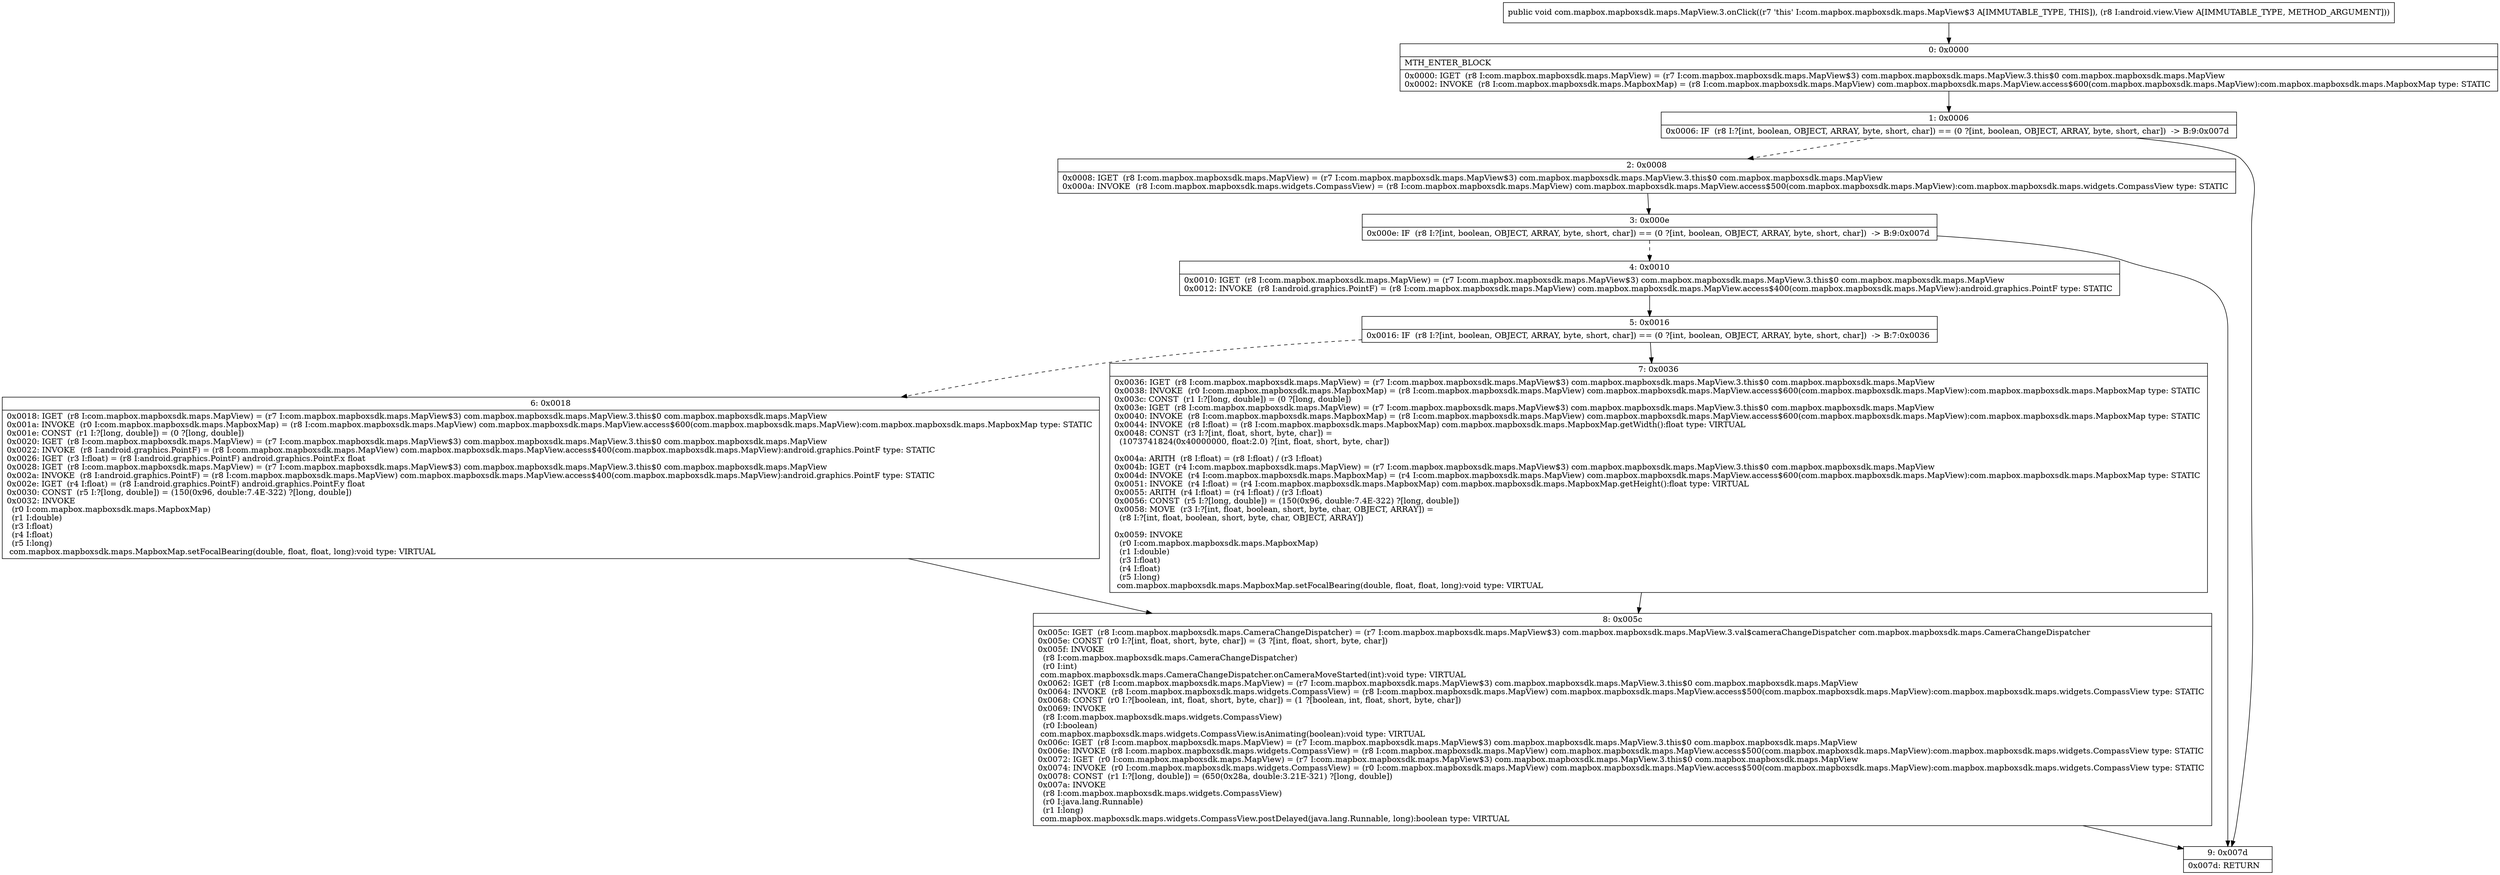 digraph "CFG forcom.mapbox.mapboxsdk.maps.MapView.3.onClick(Landroid\/view\/View;)V" {
Node_0 [shape=record,label="{0\:\ 0x0000|MTH_ENTER_BLOCK\l|0x0000: IGET  (r8 I:com.mapbox.mapboxsdk.maps.MapView) = (r7 I:com.mapbox.mapboxsdk.maps.MapView$3) com.mapbox.mapboxsdk.maps.MapView.3.this$0 com.mapbox.mapboxsdk.maps.MapView \l0x0002: INVOKE  (r8 I:com.mapbox.mapboxsdk.maps.MapboxMap) = (r8 I:com.mapbox.mapboxsdk.maps.MapView) com.mapbox.mapboxsdk.maps.MapView.access$600(com.mapbox.mapboxsdk.maps.MapView):com.mapbox.mapboxsdk.maps.MapboxMap type: STATIC \l}"];
Node_1 [shape=record,label="{1\:\ 0x0006|0x0006: IF  (r8 I:?[int, boolean, OBJECT, ARRAY, byte, short, char]) == (0 ?[int, boolean, OBJECT, ARRAY, byte, short, char])  \-\> B:9:0x007d \l}"];
Node_2 [shape=record,label="{2\:\ 0x0008|0x0008: IGET  (r8 I:com.mapbox.mapboxsdk.maps.MapView) = (r7 I:com.mapbox.mapboxsdk.maps.MapView$3) com.mapbox.mapboxsdk.maps.MapView.3.this$0 com.mapbox.mapboxsdk.maps.MapView \l0x000a: INVOKE  (r8 I:com.mapbox.mapboxsdk.maps.widgets.CompassView) = (r8 I:com.mapbox.mapboxsdk.maps.MapView) com.mapbox.mapboxsdk.maps.MapView.access$500(com.mapbox.mapboxsdk.maps.MapView):com.mapbox.mapboxsdk.maps.widgets.CompassView type: STATIC \l}"];
Node_3 [shape=record,label="{3\:\ 0x000e|0x000e: IF  (r8 I:?[int, boolean, OBJECT, ARRAY, byte, short, char]) == (0 ?[int, boolean, OBJECT, ARRAY, byte, short, char])  \-\> B:9:0x007d \l}"];
Node_4 [shape=record,label="{4\:\ 0x0010|0x0010: IGET  (r8 I:com.mapbox.mapboxsdk.maps.MapView) = (r7 I:com.mapbox.mapboxsdk.maps.MapView$3) com.mapbox.mapboxsdk.maps.MapView.3.this$0 com.mapbox.mapboxsdk.maps.MapView \l0x0012: INVOKE  (r8 I:android.graphics.PointF) = (r8 I:com.mapbox.mapboxsdk.maps.MapView) com.mapbox.mapboxsdk.maps.MapView.access$400(com.mapbox.mapboxsdk.maps.MapView):android.graphics.PointF type: STATIC \l}"];
Node_5 [shape=record,label="{5\:\ 0x0016|0x0016: IF  (r8 I:?[int, boolean, OBJECT, ARRAY, byte, short, char]) == (0 ?[int, boolean, OBJECT, ARRAY, byte, short, char])  \-\> B:7:0x0036 \l}"];
Node_6 [shape=record,label="{6\:\ 0x0018|0x0018: IGET  (r8 I:com.mapbox.mapboxsdk.maps.MapView) = (r7 I:com.mapbox.mapboxsdk.maps.MapView$3) com.mapbox.mapboxsdk.maps.MapView.3.this$0 com.mapbox.mapboxsdk.maps.MapView \l0x001a: INVOKE  (r0 I:com.mapbox.mapboxsdk.maps.MapboxMap) = (r8 I:com.mapbox.mapboxsdk.maps.MapView) com.mapbox.mapboxsdk.maps.MapView.access$600(com.mapbox.mapboxsdk.maps.MapView):com.mapbox.mapboxsdk.maps.MapboxMap type: STATIC \l0x001e: CONST  (r1 I:?[long, double]) = (0 ?[long, double]) \l0x0020: IGET  (r8 I:com.mapbox.mapboxsdk.maps.MapView) = (r7 I:com.mapbox.mapboxsdk.maps.MapView$3) com.mapbox.mapboxsdk.maps.MapView.3.this$0 com.mapbox.mapboxsdk.maps.MapView \l0x0022: INVOKE  (r8 I:android.graphics.PointF) = (r8 I:com.mapbox.mapboxsdk.maps.MapView) com.mapbox.mapboxsdk.maps.MapView.access$400(com.mapbox.mapboxsdk.maps.MapView):android.graphics.PointF type: STATIC \l0x0026: IGET  (r3 I:float) = (r8 I:android.graphics.PointF) android.graphics.PointF.x float \l0x0028: IGET  (r8 I:com.mapbox.mapboxsdk.maps.MapView) = (r7 I:com.mapbox.mapboxsdk.maps.MapView$3) com.mapbox.mapboxsdk.maps.MapView.3.this$0 com.mapbox.mapboxsdk.maps.MapView \l0x002a: INVOKE  (r8 I:android.graphics.PointF) = (r8 I:com.mapbox.mapboxsdk.maps.MapView) com.mapbox.mapboxsdk.maps.MapView.access$400(com.mapbox.mapboxsdk.maps.MapView):android.graphics.PointF type: STATIC \l0x002e: IGET  (r4 I:float) = (r8 I:android.graphics.PointF) android.graphics.PointF.y float \l0x0030: CONST  (r5 I:?[long, double]) = (150(0x96, double:7.4E\-322) ?[long, double]) \l0x0032: INVOKE  \l  (r0 I:com.mapbox.mapboxsdk.maps.MapboxMap)\l  (r1 I:double)\l  (r3 I:float)\l  (r4 I:float)\l  (r5 I:long)\l com.mapbox.mapboxsdk.maps.MapboxMap.setFocalBearing(double, float, float, long):void type: VIRTUAL \l}"];
Node_7 [shape=record,label="{7\:\ 0x0036|0x0036: IGET  (r8 I:com.mapbox.mapboxsdk.maps.MapView) = (r7 I:com.mapbox.mapboxsdk.maps.MapView$3) com.mapbox.mapboxsdk.maps.MapView.3.this$0 com.mapbox.mapboxsdk.maps.MapView \l0x0038: INVOKE  (r0 I:com.mapbox.mapboxsdk.maps.MapboxMap) = (r8 I:com.mapbox.mapboxsdk.maps.MapView) com.mapbox.mapboxsdk.maps.MapView.access$600(com.mapbox.mapboxsdk.maps.MapView):com.mapbox.mapboxsdk.maps.MapboxMap type: STATIC \l0x003c: CONST  (r1 I:?[long, double]) = (0 ?[long, double]) \l0x003e: IGET  (r8 I:com.mapbox.mapboxsdk.maps.MapView) = (r7 I:com.mapbox.mapboxsdk.maps.MapView$3) com.mapbox.mapboxsdk.maps.MapView.3.this$0 com.mapbox.mapboxsdk.maps.MapView \l0x0040: INVOKE  (r8 I:com.mapbox.mapboxsdk.maps.MapboxMap) = (r8 I:com.mapbox.mapboxsdk.maps.MapView) com.mapbox.mapboxsdk.maps.MapView.access$600(com.mapbox.mapboxsdk.maps.MapView):com.mapbox.mapboxsdk.maps.MapboxMap type: STATIC \l0x0044: INVOKE  (r8 I:float) = (r8 I:com.mapbox.mapboxsdk.maps.MapboxMap) com.mapbox.mapboxsdk.maps.MapboxMap.getWidth():float type: VIRTUAL \l0x0048: CONST  (r3 I:?[int, float, short, byte, char]) = \l  (1073741824(0x40000000, float:2.0) ?[int, float, short, byte, char])\l \l0x004a: ARITH  (r8 I:float) = (r8 I:float) \/ (r3 I:float) \l0x004b: IGET  (r4 I:com.mapbox.mapboxsdk.maps.MapView) = (r7 I:com.mapbox.mapboxsdk.maps.MapView$3) com.mapbox.mapboxsdk.maps.MapView.3.this$0 com.mapbox.mapboxsdk.maps.MapView \l0x004d: INVOKE  (r4 I:com.mapbox.mapboxsdk.maps.MapboxMap) = (r4 I:com.mapbox.mapboxsdk.maps.MapView) com.mapbox.mapboxsdk.maps.MapView.access$600(com.mapbox.mapboxsdk.maps.MapView):com.mapbox.mapboxsdk.maps.MapboxMap type: STATIC \l0x0051: INVOKE  (r4 I:float) = (r4 I:com.mapbox.mapboxsdk.maps.MapboxMap) com.mapbox.mapboxsdk.maps.MapboxMap.getHeight():float type: VIRTUAL \l0x0055: ARITH  (r4 I:float) = (r4 I:float) \/ (r3 I:float) \l0x0056: CONST  (r5 I:?[long, double]) = (150(0x96, double:7.4E\-322) ?[long, double]) \l0x0058: MOVE  (r3 I:?[int, float, boolean, short, byte, char, OBJECT, ARRAY]) = \l  (r8 I:?[int, float, boolean, short, byte, char, OBJECT, ARRAY])\l \l0x0059: INVOKE  \l  (r0 I:com.mapbox.mapboxsdk.maps.MapboxMap)\l  (r1 I:double)\l  (r3 I:float)\l  (r4 I:float)\l  (r5 I:long)\l com.mapbox.mapboxsdk.maps.MapboxMap.setFocalBearing(double, float, float, long):void type: VIRTUAL \l}"];
Node_8 [shape=record,label="{8\:\ 0x005c|0x005c: IGET  (r8 I:com.mapbox.mapboxsdk.maps.CameraChangeDispatcher) = (r7 I:com.mapbox.mapboxsdk.maps.MapView$3) com.mapbox.mapboxsdk.maps.MapView.3.val$cameraChangeDispatcher com.mapbox.mapboxsdk.maps.CameraChangeDispatcher \l0x005e: CONST  (r0 I:?[int, float, short, byte, char]) = (3 ?[int, float, short, byte, char]) \l0x005f: INVOKE  \l  (r8 I:com.mapbox.mapboxsdk.maps.CameraChangeDispatcher)\l  (r0 I:int)\l com.mapbox.mapboxsdk.maps.CameraChangeDispatcher.onCameraMoveStarted(int):void type: VIRTUAL \l0x0062: IGET  (r8 I:com.mapbox.mapboxsdk.maps.MapView) = (r7 I:com.mapbox.mapboxsdk.maps.MapView$3) com.mapbox.mapboxsdk.maps.MapView.3.this$0 com.mapbox.mapboxsdk.maps.MapView \l0x0064: INVOKE  (r8 I:com.mapbox.mapboxsdk.maps.widgets.CompassView) = (r8 I:com.mapbox.mapboxsdk.maps.MapView) com.mapbox.mapboxsdk.maps.MapView.access$500(com.mapbox.mapboxsdk.maps.MapView):com.mapbox.mapboxsdk.maps.widgets.CompassView type: STATIC \l0x0068: CONST  (r0 I:?[boolean, int, float, short, byte, char]) = (1 ?[boolean, int, float, short, byte, char]) \l0x0069: INVOKE  \l  (r8 I:com.mapbox.mapboxsdk.maps.widgets.CompassView)\l  (r0 I:boolean)\l com.mapbox.mapboxsdk.maps.widgets.CompassView.isAnimating(boolean):void type: VIRTUAL \l0x006c: IGET  (r8 I:com.mapbox.mapboxsdk.maps.MapView) = (r7 I:com.mapbox.mapboxsdk.maps.MapView$3) com.mapbox.mapboxsdk.maps.MapView.3.this$0 com.mapbox.mapboxsdk.maps.MapView \l0x006e: INVOKE  (r8 I:com.mapbox.mapboxsdk.maps.widgets.CompassView) = (r8 I:com.mapbox.mapboxsdk.maps.MapView) com.mapbox.mapboxsdk.maps.MapView.access$500(com.mapbox.mapboxsdk.maps.MapView):com.mapbox.mapboxsdk.maps.widgets.CompassView type: STATIC \l0x0072: IGET  (r0 I:com.mapbox.mapboxsdk.maps.MapView) = (r7 I:com.mapbox.mapboxsdk.maps.MapView$3) com.mapbox.mapboxsdk.maps.MapView.3.this$0 com.mapbox.mapboxsdk.maps.MapView \l0x0074: INVOKE  (r0 I:com.mapbox.mapboxsdk.maps.widgets.CompassView) = (r0 I:com.mapbox.mapboxsdk.maps.MapView) com.mapbox.mapboxsdk.maps.MapView.access$500(com.mapbox.mapboxsdk.maps.MapView):com.mapbox.mapboxsdk.maps.widgets.CompassView type: STATIC \l0x0078: CONST  (r1 I:?[long, double]) = (650(0x28a, double:3.21E\-321) ?[long, double]) \l0x007a: INVOKE  \l  (r8 I:com.mapbox.mapboxsdk.maps.widgets.CompassView)\l  (r0 I:java.lang.Runnable)\l  (r1 I:long)\l com.mapbox.mapboxsdk.maps.widgets.CompassView.postDelayed(java.lang.Runnable, long):boolean type: VIRTUAL \l}"];
Node_9 [shape=record,label="{9\:\ 0x007d|0x007d: RETURN   \l}"];
MethodNode[shape=record,label="{public void com.mapbox.mapboxsdk.maps.MapView.3.onClick((r7 'this' I:com.mapbox.mapboxsdk.maps.MapView$3 A[IMMUTABLE_TYPE, THIS]), (r8 I:android.view.View A[IMMUTABLE_TYPE, METHOD_ARGUMENT])) }"];
MethodNode -> Node_0;
Node_0 -> Node_1;
Node_1 -> Node_2[style=dashed];
Node_1 -> Node_9;
Node_2 -> Node_3;
Node_3 -> Node_4[style=dashed];
Node_3 -> Node_9;
Node_4 -> Node_5;
Node_5 -> Node_6[style=dashed];
Node_5 -> Node_7;
Node_6 -> Node_8;
Node_7 -> Node_8;
Node_8 -> Node_9;
}

